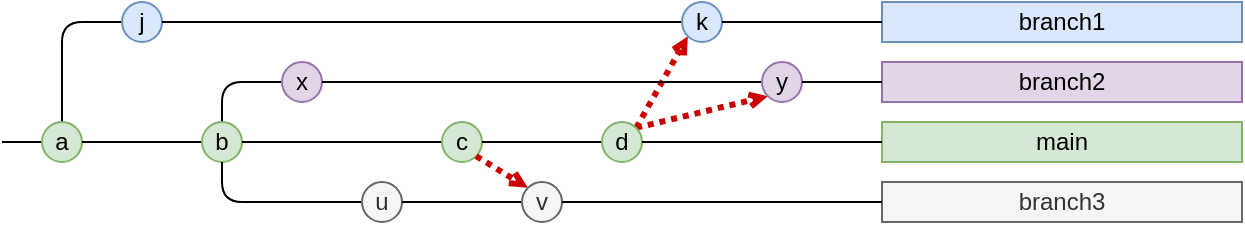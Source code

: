 <mxfile compressed="false" version="17.4.2" type="device">
<diagram id="a" name="Page-1">
  <mxGraphModel dx="532" dy="766" grid="1" gridSize="10" guides="1" tooltips="1" connect="1" arrows="1" fold="1" page="1" pageScale="1" pageWidth="413" pageHeight="583" math="0" shadow="0">
    <root>
      <mxCell id="0" />
      <mxCell id="1" parent="0" />
      <mxCell id="box1" value="branch1" style="rounded=0;whiteSpace=wrap;html=1;fillColor=#dae8fc;strokeColor=#6c8ebf;" parent="1" vertex="1">
        <mxGeometry x="440" y="20" width="180" height="20" as="geometry" />
      </mxCell>
    <mxCell id="l15" value="" style="endArrow=none;html=1;rounded=1;exitX=0.5;exitY=0;exitDx=0;exitDy=0;entryX=0;entryY=0.5;entryDx=0;entryDy=0;" edge="1" parent="1" source="b5" target="b6">
      <mxGeometry width="50" height="50" relative="1" as="geometry">
        <mxPoint x="30" y="100" as="sourcePoint" />
        <mxPoint x="60" y="30" as="targetPoint" />
        <Array as="points">
          <mxPoint x="30" y="30" />
        </Array>
      </mxGeometry>
    </mxCell>
      <mxCell id="b6" value="j" style="ellipse;whiteSpace=wrap;html=1;fillColor=#dae8fc;strokeColor=#6c8ebf;" vertex="1" parent="1">
        <mxGeometry x="60" y="20" width="20" height="20" as="geometry" />
      </mxCell>
    <mxCell id="l16" value="" style="endArrow=none;html=1;rounded=1;exitX=1;exitY=0.5;exitDx=0;exitDy=0;entryX=0;entryY=0.5;entryDx=0;entryDy=0;" edge="1" parent="1" source="b6" target="b13">
      <mxGeometry width="50" height="50" relative="1" as="geometry">
        <mxPoint x="80" y="30" as="sourcePoint" />
        <mxPoint x="340" y="30" as="targetPoint" />
      </mxGeometry>
    </mxCell>
    <mxCell id="l17" value="" style="endArrow=open;html=1;rounded=1;exitX=1;exitY=0;exitDx=0;exitDy=0;entryX=0;entryY=1;entryDx=0;entryDy=0;endSize=3;endFill=1;strokeWidth=3;strokeColor=#CC0000;dashed=1;dashPattern=1 1;" edge="1" parent="1" source="b12" target="b13">
      <mxGeometry width="50" height="50" relative="1" as="geometry">
        <mxPoint x="320" y="90" as="sourcePoint" />
        <mxPoint x="340" y="30" as="targetPoint" />
      </mxGeometry>
    </mxCell>
      <mxCell id="b13" value="k" style="ellipse;whiteSpace=wrap;html=1;fillColor=#dae8fc;strokeColor=#6c8ebf;" vertex="1" parent="1">
        <mxGeometry x="340" y="20" width="20" height="20" as="geometry" />
      </mxCell>
    <mxCell id="l18" value="" style="endArrow=none;html=1;rounded=1;exitX=1;exitY=0.5;exitDx=0;exitDy=0;entryX=0;entryY=0.5;entryDx=0;entryDy=0;" edge="1" parent="1" source="b13" target="box1">
      <mxGeometry width="50" height="50" relative="1" as="geometry">
        <mxPoint x="360" y="30" as="sourcePoint" />
        <mxPoint x="440" y="30" as="targetPoint" />
      </mxGeometry>
    </mxCell>
      <mxCell id="box2" value="branch2" style="rounded=0;whiteSpace=wrap;html=1;fillColor=#e1d5e7;strokeColor=#9673a6;" parent="1" vertex="1">
        <mxGeometry x="440" y="50" width="180" height="20" as="geometry" />
      </mxCell>
    <mxCell id="l19" value="" style="endArrow=none;html=1;rounded=1;exitX=0.5;exitY=0;exitDx=0;exitDy=0;entryX=0;entryY=0.5;entryDx=0;entryDy=0;" edge="1" parent="1" source="b7" target="b8">
      <mxGeometry width="50" height="50" relative="1" as="geometry">
        <mxPoint x="110" y="100" as="sourcePoint" />
        <mxPoint x="140" y="60" as="targetPoint" />
        <Array as="points">
          <mxPoint x="110" y="60" />
        </Array>
      </mxGeometry>
    </mxCell>
      <mxCell id="b8" value="x" style="ellipse;whiteSpace=wrap;html=1;fillColor=#e1d5e7;strokeColor=#9673a6;" vertex="1" parent="1">
        <mxGeometry x="140" y="50" width="20" height="20" as="geometry" />
      </mxCell>
    <mxCell id="l20" value="" style="endArrow=none;html=1;rounded=1;exitX=1;exitY=0.5;exitDx=0;exitDy=0;entryX=0;entryY=0.5;entryDx=0;entryDy=0;" edge="1" parent="1" source="b8" target="b14">
      <mxGeometry width="50" height="50" relative="1" as="geometry">
        <mxPoint x="160" y="60" as="sourcePoint" />
        <mxPoint x="380" y="60" as="targetPoint" />
      </mxGeometry>
    </mxCell>
    <mxCell id="l21" value="" style="endArrow=open;html=1;rounded=1;exitX=1;exitY=0;exitDx=0;exitDy=0;entryX=0;entryY=1;entryDx=0;entryDy=0;endSize=3;endFill=1;strokeWidth=3;strokeColor=#CC0000;dashed=1;dashPattern=1 1;" edge="1" parent="1" source="b12" target="b14">
      <mxGeometry width="50" height="50" relative="1" as="geometry">
        <mxPoint x="320" y="90" as="sourcePoint" />
        <mxPoint x="380" y="60" as="targetPoint" />
      </mxGeometry>
    </mxCell>
      <mxCell id="b14" value="y" style="ellipse;whiteSpace=wrap;html=1;fillColor=#e1d5e7;strokeColor=#9673a6;" vertex="1" parent="1">
        <mxGeometry x="380" y="50" width="20" height="20" as="geometry" />
      </mxCell>
    <mxCell id="l22" value="" style="endArrow=none;html=1;rounded=1;exitX=1;exitY=0.5;exitDx=0;exitDy=0;entryX=0;entryY=0.5;entryDx=0;entryDy=0;" edge="1" parent="1" source="b14" target="box2">
      <mxGeometry width="50" height="50" relative="1" as="geometry">
        <mxPoint x="400" y="60" as="sourcePoint" />
        <mxPoint x="440" y="60" as="targetPoint" />
      </mxGeometry>
    </mxCell>
      <mxCell id="box3" value="main" style="rounded=0;whiteSpace=wrap;html=1;fillColor=#d5e8d4;strokeColor=#82b366;" parent="1" vertex="1">
        <mxGeometry x="440" y="80" width="180" height="20" as="geometry" />
      </mxCell>
    <mxCell id="l23" value="" style="endArrow=none;html=1;rounded=1;entryX=0;entryY=0.5;entryDx=0;entryDy=0;" edge="1" parent="1" target="b5">
      <mxGeometry width="50" height="50" relative="1" as="geometry">
        <mxPoint x="0" y="90" as="sourcePoint" />
        <mxPoint x="20" y="90" as="targetPoint" />
      </mxGeometry>
    </mxCell>
      <mxCell id="b5" value="a" style="ellipse;whiteSpace=wrap;html=1;fillColor=#d5e8d4;strokeColor=#82b366;" vertex="1" parent="1">
        <mxGeometry x="20" y="80" width="20" height="20" as="geometry" />
      </mxCell>
    <mxCell id="l24" value="" style="endArrow=none;html=1;rounded=1;exitX=1;exitY=0.5;exitDx=0;exitDy=0;entryX=0;entryY=0.5;entryDx=0;entryDy=0;" edge="1" parent="1" source="b5" target="b7">
      <mxGeometry width="50" height="50" relative="1" as="geometry">
        <mxPoint x="40" y="90" as="sourcePoint" />
        <mxPoint x="100" y="90" as="targetPoint" />
      </mxGeometry>
    </mxCell>
      <mxCell id="b7" value="b" style="ellipse;whiteSpace=wrap;html=1;fillColor=#d5e8d4;strokeColor=#82b366;" vertex="1" parent="1">
        <mxGeometry x="100" y="80" width="20" height="20" as="geometry" />
      </mxCell>
    <mxCell id="l25" value="" style="endArrow=none;html=1;rounded=1;exitX=1;exitY=0.5;exitDx=0;exitDy=0;entryX=0;entryY=0.5;entryDx=0;entryDy=0;" edge="1" parent="1" source="b7" target="b10">
      <mxGeometry width="50" height="50" relative="1" as="geometry">
        <mxPoint x="120" y="90" as="sourcePoint" />
        <mxPoint x="220" y="90" as="targetPoint" />
      </mxGeometry>
    </mxCell>
      <mxCell id="b10" value="c" style="ellipse;whiteSpace=wrap;html=1;fillColor=#d5e8d4;strokeColor=#82b366;" vertex="1" parent="1">
        <mxGeometry x="220" y="80" width="20" height="20" as="geometry" />
      </mxCell>
    <mxCell id="l26" value="" style="endArrow=none;html=1;rounded=1;exitX=1;exitY=0.5;exitDx=0;exitDy=0;entryX=0;entryY=0.5;entryDx=0;entryDy=0;" edge="1" parent="1" source="b10" target="b12">
      <mxGeometry width="50" height="50" relative="1" as="geometry">
        <mxPoint x="240" y="90" as="sourcePoint" />
        <mxPoint x="300" y="90" as="targetPoint" />
      </mxGeometry>
    </mxCell>
      <mxCell id="b12" value="d" style="ellipse;whiteSpace=wrap;html=1;fillColor=#d5e8d4;strokeColor=#82b366;" vertex="1" parent="1">
        <mxGeometry x="300" y="80" width="20" height="20" as="geometry" />
      </mxCell>
    <mxCell id="l27" value="" style="endArrow=none;html=1;rounded=1;exitX=1;exitY=0.5;exitDx=0;exitDy=0;entryX=0;entryY=0.5;entryDx=0;entryDy=0;" edge="1" parent="1" source="b12" target="box3">
      <mxGeometry width="50" height="50" relative="1" as="geometry">
        <mxPoint x="320" y="90" as="sourcePoint" />
        <mxPoint x="440" y="90" as="targetPoint" />
      </mxGeometry>
    </mxCell>
      <mxCell id="box4" value="branch3" style="rounded=0;whiteSpace=wrap;html=1;fillColor=#f5f5f5;strokeColor=#666666;fontColor=#333333;" parent="1" vertex="1">
        <mxGeometry x="440" y="110" width="180" height="20" as="geometry" />
      </mxCell>
    <mxCell id="l28" value="" style="endArrow=none;html=1;rounded=1;exitX=0.5;exitY=1;exitDx=0;exitDy=0;entryX=0;entryY=0.5;entryDx=0;entryDy=0;" edge="1" parent="1" source="b7" target="b9">
      <mxGeometry width="50" height="50" relative="1" as="geometry">
        <mxPoint x="110" y="80" as="sourcePoint" />
        <mxPoint x="180" y="120" as="targetPoint" />
        <Array as="points">
          <mxPoint x="110" y="120" />
        </Array>
      </mxGeometry>
    </mxCell>
      <mxCell id="b9" value="u" style="ellipse;whiteSpace=wrap;html=1;fillColor=#f5f5f5;strokeColor=#666666;fontColor=#333333;" vertex="1" parent="1">
        <mxGeometry x="180" y="110" width="20" height="20" as="geometry" />
      </mxCell>
    <mxCell id="l29" value="" style="endArrow=none;html=1;rounded=1;exitX=1;exitY=0.5;exitDx=0;exitDy=0;entryX=0;entryY=0.5;entryDx=0;entryDy=0;" edge="1" parent="1" source="b9" target="b11">
      <mxGeometry width="50" height="50" relative="1" as="geometry">
        <mxPoint x="200" y="120" as="sourcePoint" />
        <mxPoint x="260" y="120" as="targetPoint" />
      </mxGeometry>
    </mxCell>
    <mxCell id="l30" value="" style="endArrow=open;html=1;rounded=1;exitX=1;exitY=1;exitDx=0;exitDy=0;entryX=0;entryY=0;entryDx=0;entryDy=0;endSize=3;endFill=1;strokeWidth=3;strokeColor=#CC0000;dashed=1;dashPattern=1 1;" edge="1" parent="1" source="b10" target="b11">
      <mxGeometry width="50" height="50" relative="1" as="geometry">
        <mxPoint x="240" y="90" as="sourcePoint" />
        <mxPoint x="260" y="120" as="targetPoint" />
      </mxGeometry>
    </mxCell>
      <mxCell id="b11" value="v" style="ellipse;whiteSpace=wrap;html=1;fillColor=#f5f5f5;strokeColor=#666666;fontColor=#333333;" vertex="1" parent="1">
        <mxGeometry x="260" y="110" width="20" height="20" as="geometry" />
      </mxCell>
    <mxCell id="l31" value="" style="endArrow=none;html=1;rounded=1;exitX=1;exitY=0.5;exitDx=0;exitDy=0;entryX=0;entryY=0.5;entryDx=0;entryDy=0;" edge="1" parent="1" source="b11" target="box4">
      <mxGeometry width="50" height="50" relative="1" as="geometry">
        <mxPoint x="280" y="120" as="sourcePoint" />
        <mxPoint x="440" y="120" as="targetPoint" />
      </mxGeometry>
    </mxCell>
      </root>
    </mxGraphModel>
  </diagram>
</mxfile>
